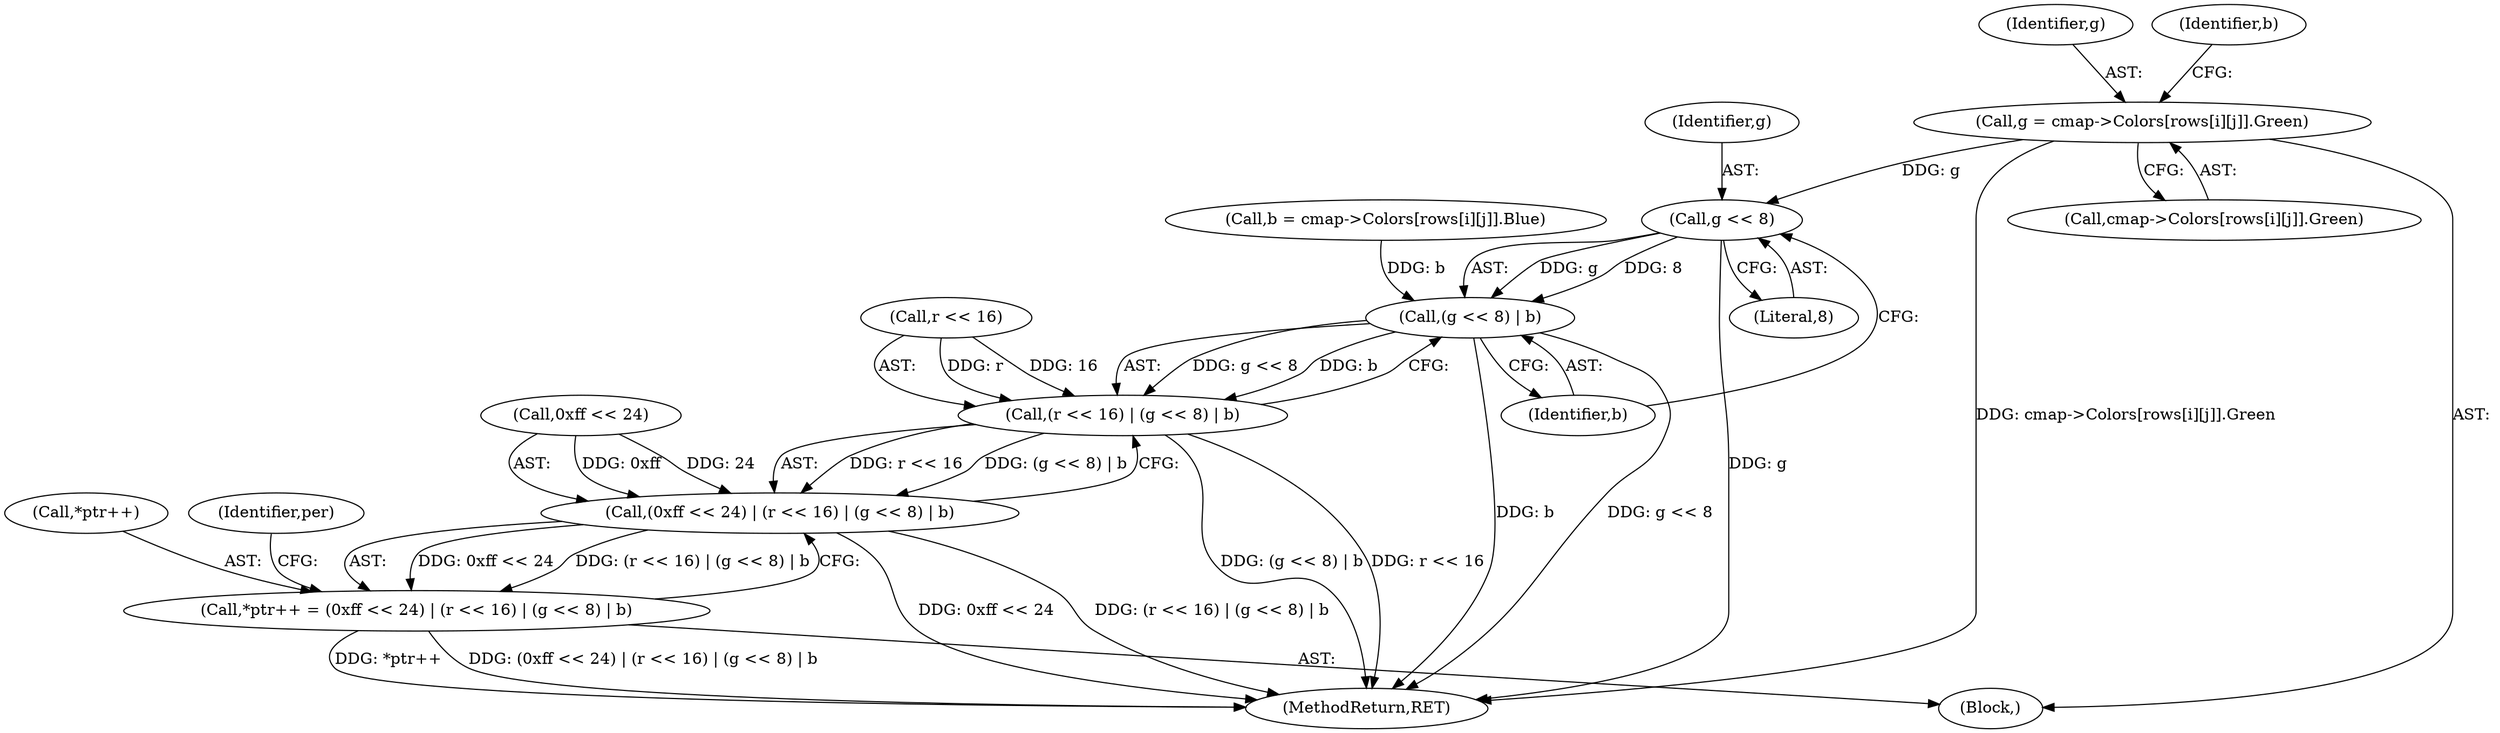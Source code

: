 digraph "0_enlightment_39641e74a560982fbf93f29bf96b37d27803cb56@array" {
"1000557" [label="(Call,g = cmap->Colors[rows[i][j]].Green)"];
"1000596" [label="(Call,g << 8)"];
"1000595" [label="(Call,(g << 8) | b)"];
"1000591" [label="(Call,(r << 16) | (g << 8) | b)"];
"1000587" [label="(Call,(0xff << 24) | (r << 16) | (g << 8) | b)"];
"1000583" [label="(Call,*ptr++ = (0xff << 24) | (r << 16) | (g << 8) | b)"];
"1000596" [label="(Call,g << 8)"];
"1000599" [label="(Identifier,b)"];
"1000583" [label="(Call,*ptr++ = (0xff << 24) | (r << 16) | (g << 8) | b)"];
"1000584" [label="(Call,*ptr++)"];
"1000591" [label="(Call,(r << 16) | (g << 8) | b)"];
"1000592" [label="(Call,r << 16)"];
"1000588" [label="(Call,0xff << 24)"];
"1000595" [label="(Call,(g << 8) | b)"];
"1000558" [label="(Identifier,g)"];
"1000571" [label="(Identifier,b)"];
"1000570" [label="(Call,b = cmap->Colors[rows[i][j]].Blue)"];
"1000644" [label="(MethodReturn,RET)"];
"1000587" [label="(Call,(0xff << 24) | (r << 16) | (g << 8) | b)"];
"1000601" [label="(Identifier,per)"];
"1000557" [label="(Call,g = cmap->Colors[rows[i][j]].Green)"];
"1000597" [label="(Identifier,g)"];
"1000559" [label="(Call,cmap->Colors[rows[i][j]].Green)"];
"1000598" [label="(Literal,8)"];
"1000543" [label="(Block,)"];
"1000557" -> "1000543"  [label="AST: "];
"1000557" -> "1000559"  [label="CFG: "];
"1000558" -> "1000557"  [label="AST: "];
"1000559" -> "1000557"  [label="AST: "];
"1000571" -> "1000557"  [label="CFG: "];
"1000557" -> "1000644"  [label="DDG: cmap->Colors[rows[i][j]].Green"];
"1000557" -> "1000596"  [label="DDG: g"];
"1000596" -> "1000595"  [label="AST: "];
"1000596" -> "1000598"  [label="CFG: "];
"1000597" -> "1000596"  [label="AST: "];
"1000598" -> "1000596"  [label="AST: "];
"1000599" -> "1000596"  [label="CFG: "];
"1000596" -> "1000644"  [label="DDG: g"];
"1000596" -> "1000595"  [label="DDG: g"];
"1000596" -> "1000595"  [label="DDG: 8"];
"1000595" -> "1000591"  [label="AST: "];
"1000595" -> "1000599"  [label="CFG: "];
"1000599" -> "1000595"  [label="AST: "];
"1000591" -> "1000595"  [label="CFG: "];
"1000595" -> "1000644"  [label="DDG: b"];
"1000595" -> "1000644"  [label="DDG: g << 8"];
"1000595" -> "1000591"  [label="DDG: g << 8"];
"1000595" -> "1000591"  [label="DDG: b"];
"1000570" -> "1000595"  [label="DDG: b"];
"1000591" -> "1000587"  [label="AST: "];
"1000592" -> "1000591"  [label="AST: "];
"1000587" -> "1000591"  [label="CFG: "];
"1000591" -> "1000644"  [label="DDG: (g << 8) | b"];
"1000591" -> "1000644"  [label="DDG: r << 16"];
"1000591" -> "1000587"  [label="DDG: r << 16"];
"1000591" -> "1000587"  [label="DDG: (g << 8) | b"];
"1000592" -> "1000591"  [label="DDG: r"];
"1000592" -> "1000591"  [label="DDG: 16"];
"1000587" -> "1000583"  [label="AST: "];
"1000588" -> "1000587"  [label="AST: "];
"1000583" -> "1000587"  [label="CFG: "];
"1000587" -> "1000644"  [label="DDG: 0xff << 24"];
"1000587" -> "1000644"  [label="DDG: (r << 16) | (g << 8) | b"];
"1000587" -> "1000583"  [label="DDG: 0xff << 24"];
"1000587" -> "1000583"  [label="DDG: (r << 16) | (g << 8) | b"];
"1000588" -> "1000587"  [label="DDG: 0xff"];
"1000588" -> "1000587"  [label="DDG: 24"];
"1000583" -> "1000543"  [label="AST: "];
"1000584" -> "1000583"  [label="AST: "];
"1000601" -> "1000583"  [label="CFG: "];
"1000583" -> "1000644"  [label="DDG: *ptr++"];
"1000583" -> "1000644"  [label="DDG: (0xff << 24) | (r << 16) | (g << 8) | b"];
}
